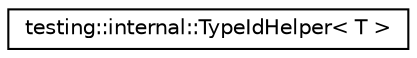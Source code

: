 digraph G
{
  edge [fontname="Helvetica",fontsize="10",labelfontname="Helvetica",labelfontsize="10"];
  node [fontname="Helvetica",fontsize="10",shape=record];
  rankdir="LR";
  Node1 [label="testing::internal::TypeIdHelper\< T \>",height=0.2,width=0.4,color="black", fillcolor="white", style="filled",URL="$classtesting_1_1internal_1_1TypeIdHelper.html"];
}
